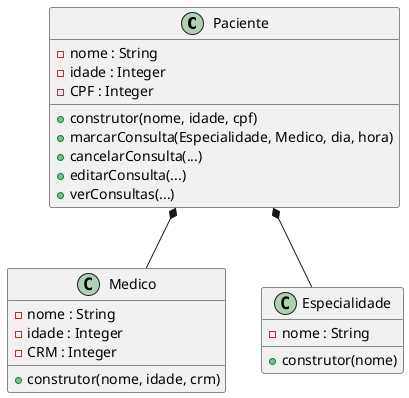 @startuml Gerenciamento de Exames Medicos

    class Paciente{
        - nome : String
        - idade : Integer
        - CPF : Integer
        + construtor(nome, idade, cpf)
        + marcarConsulta(Especialidade, Medico, dia, hora)
        + cancelarConsulta(...)
        + editarConsulta(...)
        + verConsultas(...)
    }

    class Medico{
        - nome : String
        - idade : Integer
        - CRM : Integer
        + construtor(nome, idade, crm)
    }

    class Especialidade{
        - nome : String
        + construtor(nome)
    }

    Paciente *-- Medico
    Paciente *-- Especialidade

@enduml